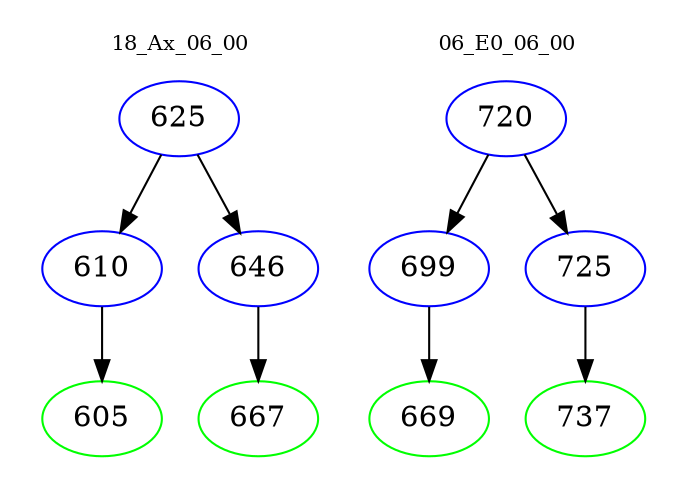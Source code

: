 digraph{
subgraph cluster_0 {
color = white
label = "18_Ax_06_00";
fontsize=10;
T0_625 [label="625", color="blue"]
T0_625 -> T0_610 [color="black"]
T0_610 [label="610", color="blue"]
T0_610 -> T0_605 [color="black"]
T0_605 [label="605", color="green"]
T0_625 -> T0_646 [color="black"]
T0_646 [label="646", color="blue"]
T0_646 -> T0_667 [color="black"]
T0_667 [label="667", color="green"]
}
subgraph cluster_1 {
color = white
label = "06_E0_06_00";
fontsize=10;
T1_720 [label="720", color="blue"]
T1_720 -> T1_699 [color="black"]
T1_699 [label="699", color="blue"]
T1_699 -> T1_669 [color="black"]
T1_669 [label="669", color="green"]
T1_720 -> T1_725 [color="black"]
T1_725 [label="725", color="blue"]
T1_725 -> T1_737 [color="black"]
T1_737 [label="737", color="green"]
}
}
